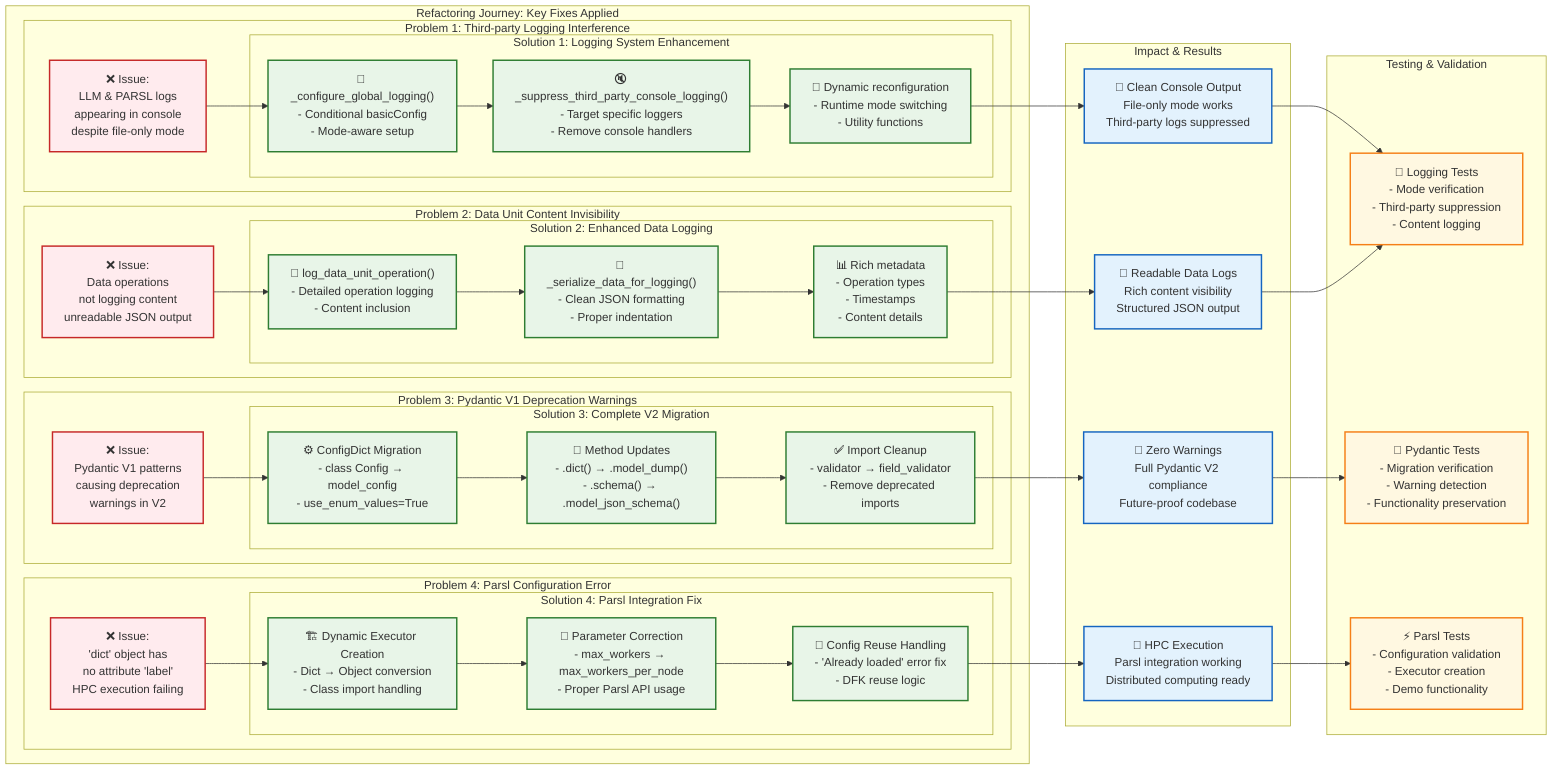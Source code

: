 graph LR
    subgraph "Refactoring Journey: Key Fixes Applied"
        subgraph "Problem 1: Third-party Logging Interference"
            P1["❌ Issue:<br/>LLM & PARSL logs<br/>appearing in console<br/>despite file-only mode"]
            
            subgraph "Solution 1: Logging System Enhancement"
                S1A["🔧 _configure_global_logging()<br/>- Conditional basicConfig<br/>- Mode-aware setup"]
                S1B["🔇 _suppress_third_party_console_logging()<br/>- Target specific loggers<br/>- Remove console handlers"]
                S1C["🔄 Dynamic reconfiguration<br/>- Runtime mode switching<br/>- Utility functions"]
            end
            
            P1 --> S1A
            S1A --> S1B
            S1B --> S1C
        end

        subgraph "Problem 2: Data Unit Content Invisibility"
            P2["❌ Issue:<br/>Data operations<br/>not logging content<br/>unreadable JSON output"]
            
            subgraph "Solution 2: Enhanced Data Logging"
                S2A["📝 log_data_unit_operation()<br/>- Detailed operation logging<br/>- Content inclusion"]
                S2B["🎨 _serialize_data_for_logging()<br/>- Clean JSON formatting<br/>- Proper indentation"]
                S2C["📊 Rich metadata<br/>- Operation types<br/>- Timestamps<br/>- Content details"]
            end
            
            P2 --> S2A
            S2A --> S2B
            S2B --> S2C
        end

        subgraph "Problem 3: Pydantic V1 Deprecation Warnings"
            P3["❌ Issue:<br/>Pydantic V1 patterns<br/>causing deprecation<br/>warnings in V2"]
            
            subgraph "Solution 3: Complete V2 Migration"
                S3A["⚙️ ConfigDict Migration<br/>- class Config → model_config<br/>- use_enum_values=True"]
                S3B["🔄 Method Updates<br/>- .dict() → .model_dump()<br/>- .schema() → .model_json_schema()"]
                S3C["✅ Import Cleanup<br/>- validator → field_validator<br/>- Remove deprecated imports"]
            end
            
            P3 --> S3A
            S3A --> S3B
            S3B --> S3C
        end

        subgraph "Problem 4: Parsl Configuration Error"
            P4["❌ Issue:<br/>'dict' object has<br/>no attribute 'label'<br/>HPC execution failing"]
            
            subgraph "Solution 4: Parsl Integration Fix"
                S4A["🏗️ Dynamic Executor Creation<br/>- Dict → Object conversion<br/>- Class import handling"]
                S4B["📝 Parameter Correction<br/>- max_workers → max_workers_per_node<br/>- Proper Parsl API usage"]
                S4C["🔄 Config Reuse Handling<br/>- 'Already loaded' error fix<br/>- DFK reuse logic"]
            end
            
            P4 --> S4A
            S4A --> S4B
            S4B --> S4C
        end
    end

    subgraph "Impact & Results"
        Result1["🎯 Clean Console Output<br/>File-only mode works<br/>Third-party logs suppressed"]
        Result2["📖 Readable Data Logs<br/>Rich content visibility<br/>Structured JSON output"]
        Result3["🚫 Zero Warnings<br/>Full Pydantic V2 compliance<br/>Future-proof codebase"]
        Result4["🚀 HPC Execution<br/>Parsl integration working<br/>Distributed computing ready"]
    end

    S1C --> Result1
    S2C --> Result2
    S3C --> Result3
    S4C --> Result4

    subgraph "Testing & Validation"
        T1["🧪 Logging Tests<br/>- Mode verification<br/>- Third-party suppression<br/>- Content logging"]
        T2["🔬 Pydantic Tests<br/>- Migration verification<br/>- Warning detection<br/>- Functionality preservation"]
        T3["⚡ Parsl Tests<br/>- Configuration validation<br/>- Executor creation<br/>- Demo functionality"]
    end

    Result1 --> T1
    Result2 --> T1
    Result3 --> T2
    Result4 --> T3

    %% Styling
    classDef problem fill:#ffebee,stroke:#c62828,stroke-width:2px
    classDef solution fill:#e8f5e8,stroke:#2e7d32,stroke-width:2px
    classDef result fill:#e3f2fd,stroke:#1565c0,stroke-width:2px
    classDef test fill:#fff8e1,stroke:#f57f17,stroke-width:2px
    
    class P1,P2,P3,P4 problem
    class S1A,S1B,S1C,S2A,S2B,S2C,S3A,S3B,S3C,S4A,S4B,S4C solution
    class Result1,Result2,Result3,Result4 result
    class T1,T2,T3 test